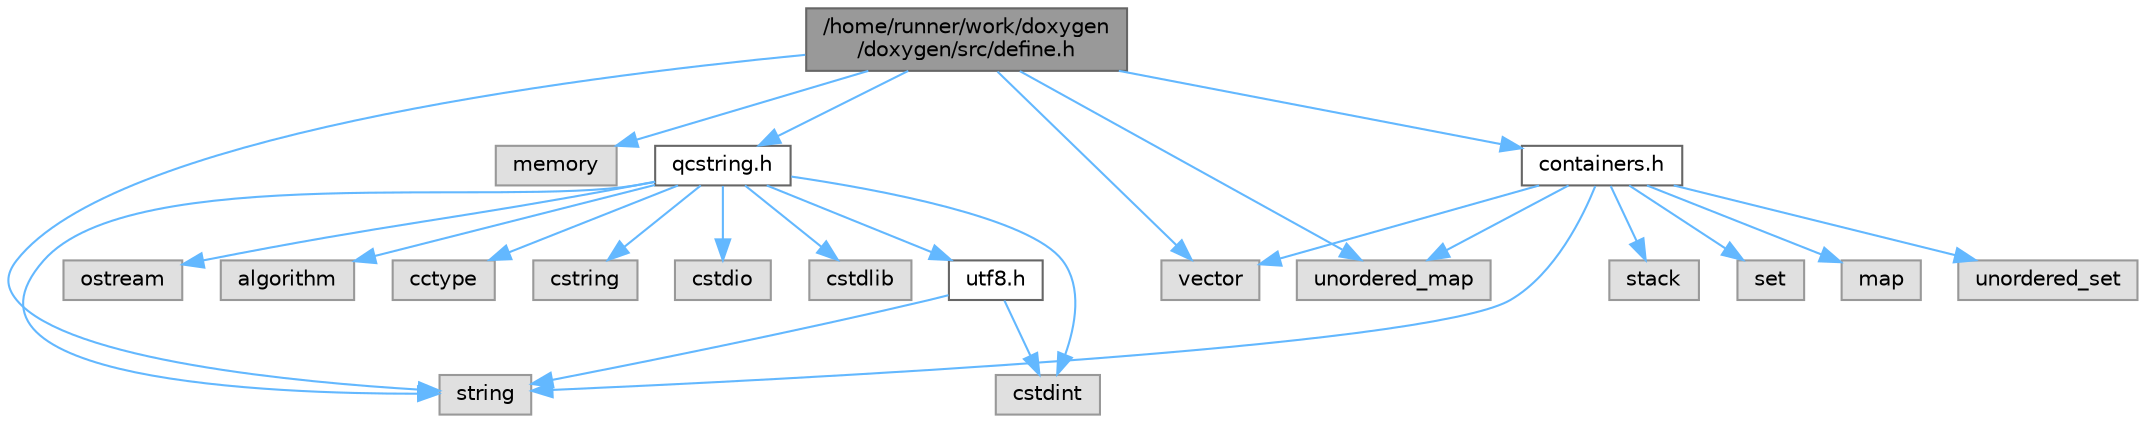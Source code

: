 digraph "/home/runner/work/doxygen/doxygen/src/define.h"
{
 // INTERACTIVE_SVG=YES
 // LATEX_PDF_SIZE
  bgcolor="transparent";
  edge [fontname=Helvetica,fontsize=10,labelfontname=Helvetica,labelfontsize=10];
  node [fontname=Helvetica,fontsize=10,shape=box,height=0.2,width=0.4];
  Node1 [id="Node000001",label="/home/runner/work/doxygen\l/doxygen/src/define.h",height=0.2,width=0.4,color="gray40", fillcolor="grey60", style="filled", fontcolor="black"];
  Node1 -> Node2 [id="edge1_Node000001_Node000002",color="steelblue1",style="solid"];
  Node2 [id="Node000002",label="vector",height=0.2,width=0.4,color="grey60", fillcolor="#E0E0E0", style="filled"];
  Node1 -> Node3 [id="edge2_Node000001_Node000003",color="steelblue1",style="solid"];
  Node3 [id="Node000003",label="memory",height=0.2,width=0.4,color="grey60", fillcolor="#E0E0E0", style="filled"];
  Node1 -> Node4 [id="edge3_Node000001_Node000004",color="steelblue1",style="solid"];
  Node4 [id="Node000004",label="string",height=0.2,width=0.4,color="grey60", fillcolor="#E0E0E0", style="filled"];
  Node1 -> Node5 [id="edge4_Node000001_Node000005",color="steelblue1",style="solid"];
  Node5 [id="Node000005",label="unordered_map",height=0.2,width=0.4,color="grey60", fillcolor="#E0E0E0", style="filled"];
  Node1 -> Node6 [id="edge5_Node000001_Node000006",color="steelblue1",style="solid"];
  Node6 [id="Node000006",label="qcstring.h",height=0.2,width=0.4,color="grey40", fillcolor="white", style="filled",URL="$d7/d5c/qcstring_8h.html",tooltip=" "];
  Node6 -> Node4 [id="edge6_Node000006_Node000004",color="steelblue1",style="solid"];
  Node6 -> Node7 [id="edge7_Node000006_Node000007",color="steelblue1",style="solid"];
  Node7 [id="Node000007",label="algorithm",height=0.2,width=0.4,color="grey60", fillcolor="#E0E0E0", style="filled"];
  Node6 -> Node8 [id="edge8_Node000006_Node000008",color="steelblue1",style="solid"];
  Node8 [id="Node000008",label="cctype",height=0.2,width=0.4,color="grey60", fillcolor="#E0E0E0", style="filled"];
  Node6 -> Node9 [id="edge9_Node000006_Node000009",color="steelblue1",style="solid"];
  Node9 [id="Node000009",label="cstring",height=0.2,width=0.4,color="grey60", fillcolor="#E0E0E0", style="filled"];
  Node6 -> Node10 [id="edge10_Node000006_Node000010",color="steelblue1",style="solid"];
  Node10 [id="Node000010",label="cstdio",height=0.2,width=0.4,color="grey60", fillcolor="#E0E0E0", style="filled"];
  Node6 -> Node11 [id="edge11_Node000006_Node000011",color="steelblue1",style="solid"];
  Node11 [id="Node000011",label="cstdlib",height=0.2,width=0.4,color="grey60", fillcolor="#E0E0E0", style="filled"];
  Node6 -> Node12 [id="edge12_Node000006_Node000012",color="steelblue1",style="solid"];
  Node12 [id="Node000012",label="cstdint",height=0.2,width=0.4,color="grey60", fillcolor="#E0E0E0", style="filled"];
  Node6 -> Node13 [id="edge13_Node000006_Node000013",color="steelblue1",style="solid"];
  Node13 [id="Node000013",label="ostream",height=0.2,width=0.4,color="grey60", fillcolor="#E0E0E0", style="filled"];
  Node6 -> Node14 [id="edge14_Node000006_Node000014",color="steelblue1",style="solid"];
  Node14 [id="Node000014",label="utf8.h",height=0.2,width=0.4,color="grey40", fillcolor="white", style="filled",URL="$db/d7c/utf8_8h.html",tooltip="Various UTF8 related helper functions."];
  Node14 -> Node12 [id="edge15_Node000014_Node000012",color="steelblue1",style="solid"];
  Node14 -> Node4 [id="edge16_Node000014_Node000004",color="steelblue1",style="solid"];
  Node1 -> Node15 [id="edge17_Node000001_Node000015",color="steelblue1",style="solid"];
  Node15 [id="Node000015",label="containers.h",height=0.2,width=0.4,color="grey40", fillcolor="white", style="filled",URL="$d5/d75/containers_8h.html",tooltip=" "];
  Node15 -> Node2 [id="edge18_Node000015_Node000002",color="steelblue1",style="solid"];
  Node15 -> Node4 [id="edge19_Node000015_Node000004",color="steelblue1",style="solid"];
  Node15 -> Node16 [id="edge20_Node000015_Node000016",color="steelblue1",style="solid"];
  Node16 [id="Node000016",label="set",height=0.2,width=0.4,color="grey60", fillcolor="#E0E0E0", style="filled"];
  Node15 -> Node17 [id="edge21_Node000015_Node000017",color="steelblue1",style="solid"];
  Node17 [id="Node000017",label="map",height=0.2,width=0.4,color="grey60", fillcolor="#E0E0E0", style="filled"];
  Node15 -> Node18 [id="edge22_Node000015_Node000018",color="steelblue1",style="solid"];
  Node18 [id="Node000018",label="unordered_set",height=0.2,width=0.4,color="grey60", fillcolor="#E0E0E0", style="filled"];
  Node15 -> Node5 [id="edge23_Node000015_Node000005",color="steelblue1",style="solid"];
  Node15 -> Node19 [id="edge24_Node000015_Node000019",color="steelblue1",style="solid"];
  Node19 [id="Node000019",label="stack",height=0.2,width=0.4,color="grey60", fillcolor="#E0E0E0", style="filled"];
}
